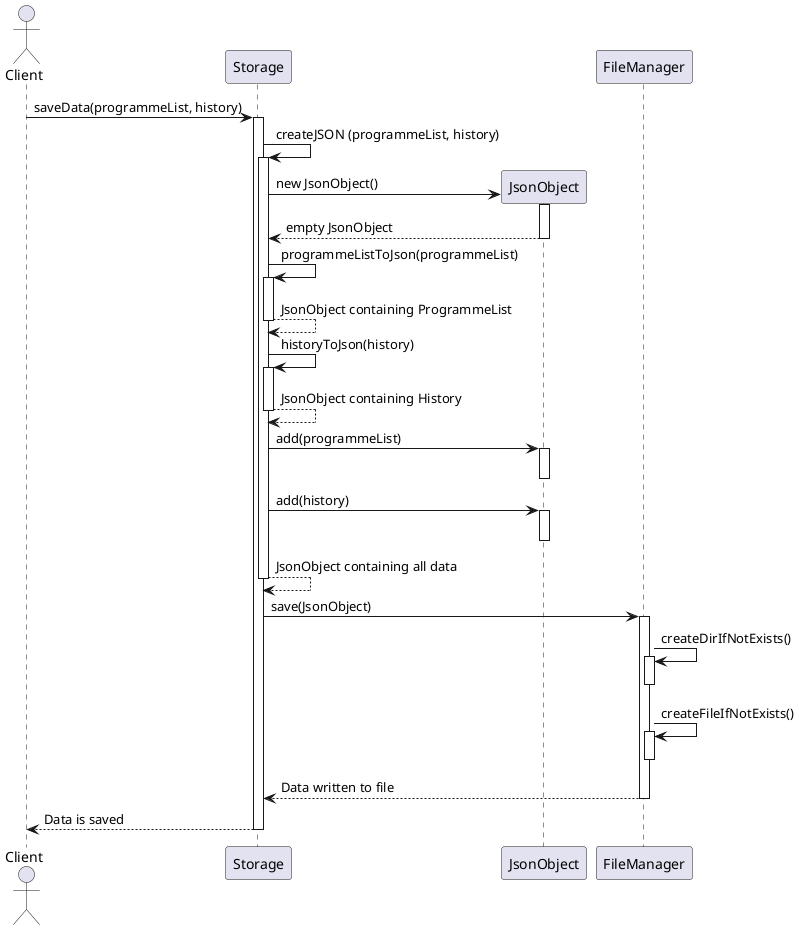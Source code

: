 @startuml

actor Client

Client -> Storage : saveData(programmeList, history)
activate Storage

Storage -> Storage : createJSON (programmeList, history)
activate Storage
create JsonObject
Storage -> JsonObject : new JsonObject()
activate JsonObject
JsonObject --> Storage : empty JsonObject
deactivate JsonObject

Storage -> Storage : programmeListToJson(programmeList)
activate Storage
Storage --> Storage : JsonObject containing ProgrammeList
deactivate Storage

Storage -> Storage : historyToJson(history)
activate Storage
Storage --> Storage : JsonObject containing History
deactivate Storage

Storage -> JsonObject : add(programmeList)
activate JsonObject
deactivate JsonObject
Storage -> JsonObject : add(history)
activate JsonObject
deactivate JsonObject

Storage --> Storage : JsonObject containing all data
deactivate Storage


Storage -> FileManager : save(JsonObject)
activate FileManager

FileManager -> FileManager : createDirIfNotExists()
activate FileManager
deactivate FileManager
FileManager -> FileManager : createFileIfNotExists()
activate FileManager
deactivate FileManager

FileManager --> Storage : Data written to file
deactivate FileManager

Storage --> Client : Data is saved
deactivate Storage

@enduml
